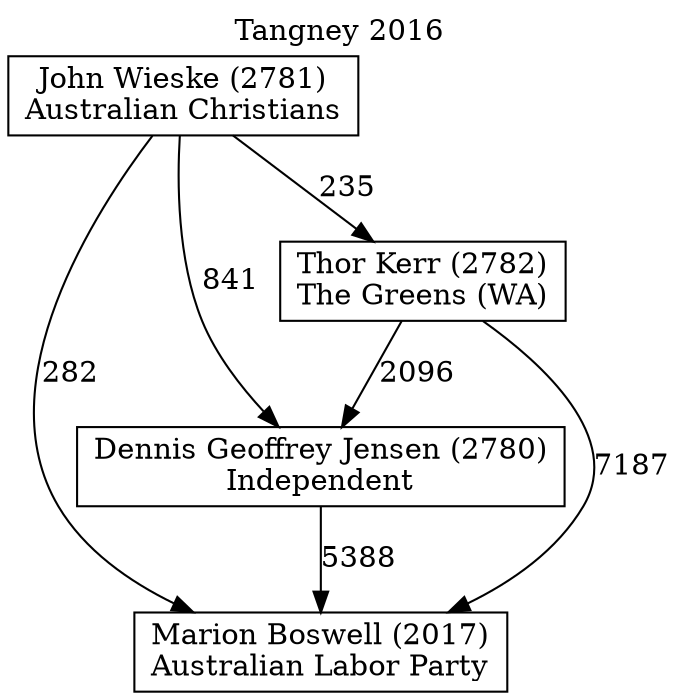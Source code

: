 // House preference flow
digraph "Marion Boswell (2017)_Tangney_2016" {
	graph [label="Tangney 2016" labelloc=t mclimit=10]
	node [shape=box]
	"Dennis Geoffrey Jensen (2780)" [label="Dennis Geoffrey Jensen (2780)
Independent"]
	"John Wieske (2781)" [label="John Wieske (2781)
Australian Christians"]
	"Marion Boswell (2017)" [label="Marion Boswell (2017)
Australian Labor Party"]
	"Thor Kerr (2782)" [label="Thor Kerr (2782)
The Greens (WA)"]
	"Dennis Geoffrey Jensen (2780)" -> "Marion Boswell (2017)" [label=5388]
	"John Wieske (2781)" -> "Dennis Geoffrey Jensen (2780)" [label=841]
	"John Wieske (2781)" -> "Marion Boswell (2017)" [label=282]
	"John Wieske (2781)" -> "Thor Kerr (2782)" [label=235]
	"Thor Kerr (2782)" -> "Dennis Geoffrey Jensen (2780)" [label=2096]
	"Thor Kerr (2782)" -> "Marion Boswell (2017)" [label=7187]
}
